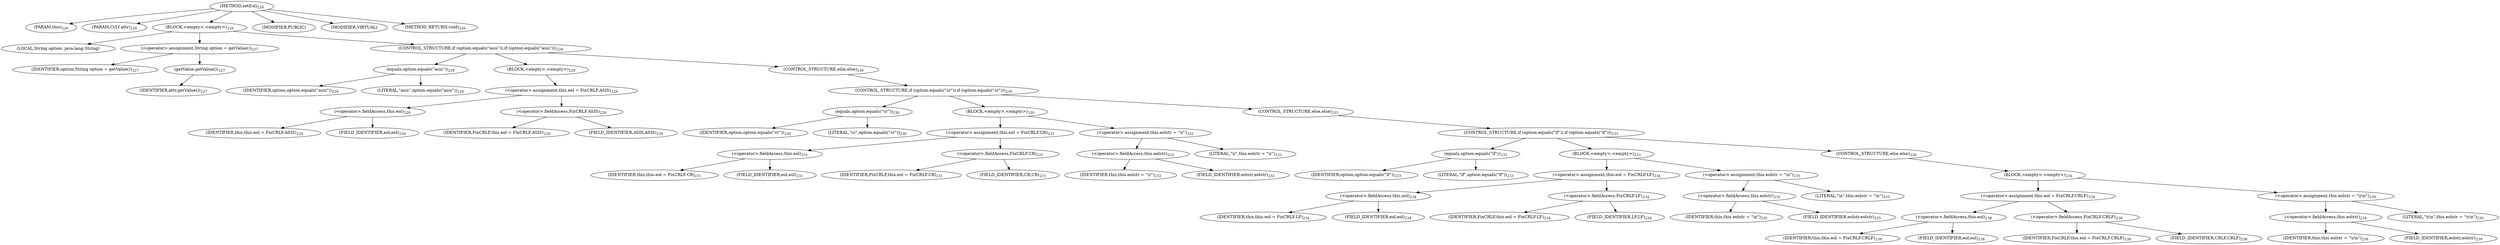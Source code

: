 digraph "setEol" {  
"385" [label = <(METHOD,setEol)<SUB>226</SUB>> ]
"386" [label = <(PARAM,this)<SUB>226</SUB>> ]
"387" [label = <(PARAM,CrLf attr)<SUB>226</SUB>> ]
"388" [label = <(BLOCK,&lt;empty&gt;,&lt;empty&gt;)<SUB>226</SUB>> ]
"389" [label = <(LOCAL,String option: java.lang.String)> ]
"390" [label = <(&lt;operator&gt;.assignment,String option = getValue())<SUB>227</SUB>> ]
"391" [label = <(IDENTIFIER,option,String option = getValue())<SUB>227</SUB>> ]
"392" [label = <(getValue,getValue())<SUB>227</SUB>> ]
"393" [label = <(IDENTIFIER,attr,getValue())<SUB>227</SUB>> ]
"394" [label = <(CONTROL_STRUCTURE,if (option.equals(&quot;asis&quot;)),if (option.equals(&quot;asis&quot;)))<SUB>228</SUB>> ]
"395" [label = <(equals,option.equals(&quot;asis&quot;))<SUB>228</SUB>> ]
"396" [label = <(IDENTIFIER,option,option.equals(&quot;asis&quot;))<SUB>228</SUB>> ]
"397" [label = <(LITERAL,&quot;asis&quot;,option.equals(&quot;asis&quot;))<SUB>228</SUB>> ]
"398" [label = <(BLOCK,&lt;empty&gt;,&lt;empty&gt;)<SUB>228</SUB>> ]
"399" [label = <(&lt;operator&gt;.assignment,this.eol = FixCRLF.ASIS)<SUB>229</SUB>> ]
"400" [label = <(&lt;operator&gt;.fieldAccess,this.eol)<SUB>229</SUB>> ]
"401" [label = <(IDENTIFIER,this,this.eol = FixCRLF.ASIS)<SUB>229</SUB>> ]
"402" [label = <(FIELD_IDENTIFIER,eol,eol)<SUB>229</SUB>> ]
"403" [label = <(&lt;operator&gt;.fieldAccess,FixCRLF.ASIS)<SUB>229</SUB>> ]
"404" [label = <(IDENTIFIER,FixCRLF,this.eol = FixCRLF.ASIS)<SUB>229</SUB>> ]
"405" [label = <(FIELD_IDENTIFIER,ASIS,ASIS)<SUB>229</SUB>> ]
"406" [label = <(CONTROL_STRUCTURE,else,else)<SUB>230</SUB>> ]
"407" [label = <(CONTROL_STRUCTURE,if (option.equals(&quot;cr&quot;)),if (option.equals(&quot;cr&quot;)))<SUB>230</SUB>> ]
"408" [label = <(equals,option.equals(&quot;cr&quot;))<SUB>230</SUB>> ]
"409" [label = <(IDENTIFIER,option,option.equals(&quot;cr&quot;))<SUB>230</SUB>> ]
"410" [label = <(LITERAL,&quot;cr&quot;,option.equals(&quot;cr&quot;))<SUB>230</SUB>> ]
"411" [label = <(BLOCK,&lt;empty&gt;,&lt;empty&gt;)<SUB>230</SUB>> ]
"412" [label = <(&lt;operator&gt;.assignment,this.eol = FixCRLF.CR)<SUB>231</SUB>> ]
"413" [label = <(&lt;operator&gt;.fieldAccess,this.eol)<SUB>231</SUB>> ]
"414" [label = <(IDENTIFIER,this,this.eol = FixCRLF.CR)<SUB>231</SUB>> ]
"415" [label = <(FIELD_IDENTIFIER,eol,eol)<SUB>231</SUB>> ]
"416" [label = <(&lt;operator&gt;.fieldAccess,FixCRLF.CR)<SUB>231</SUB>> ]
"417" [label = <(IDENTIFIER,FixCRLF,this.eol = FixCRLF.CR)<SUB>231</SUB>> ]
"418" [label = <(FIELD_IDENTIFIER,CR,CR)<SUB>231</SUB>> ]
"419" [label = <(&lt;operator&gt;.assignment,this.eolstr = &quot;\r&quot;)<SUB>232</SUB>> ]
"420" [label = <(&lt;operator&gt;.fieldAccess,this.eolstr)<SUB>232</SUB>> ]
"421" [label = <(IDENTIFIER,this,this.eolstr = &quot;\r&quot;)<SUB>232</SUB>> ]
"422" [label = <(FIELD_IDENTIFIER,eolstr,eolstr)<SUB>232</SUB>> ]
"423" [label = <(LITERAL,&quot;\r&quot;,this.eolstr = &quot;\r&quot;)<SUB>232</SUB>> ]
"424" [label = <(CONTROL_STRUCTURE,else,else)<SUB>233</SUB>> ]
"425" [label = <(CONTROL_STRUCTURE,if (option.equals(&quot;lf&quot;)),if (option.equals(&quot;lf&quot;)))<SUB>233</SUB>> ]
"426" [label = <(equals,option.equals(&quot;lf&quot;))<SUB>233</SUB>> ]
"427" [label = <(IDENTIFIER,option,option.equals(&quot;lf&quot;))<SUB>233</SUB>> ]
"428" [label = <(LITERAL,&quot;lf&quot;,option.equals(&quot;lf&quot;))<SUB>233</SUB>> ]
"429" [label = <(BLOCK,&lt;empty&gt;,&lt;empty&gt;)<SUB>233</SUB>> ]
"430" [label = <(&lt;operator&gt;.assignment,this.eol = FixCRLF.LF)<SUB>234</SUB>> ]
"431" [label = <(&lt;operator&gt;.fieldAccess,this.eol)<SUB>234</SUB>> ]
"432" [label = <(IDENTIFIER,this,this.eol = FixCRLF.LF)<SUB>234</SUB>> ]
"433" [label = <(FIELD_IDENTIFIER,eol,eol)<SUB>234</SUB>> ]
"434" [label = <(&lt;operator&gt;.fieldAccess,FixCRLF.LF)<SUB>234</SUB>> ]
"435" [label = <(IDENTIFIER,FixCRLF,this.eol = FixCRLF.LF)<SUB>234</SUB>> ]
"436" [label = <(FIELD_IDENTIFIER,LF,LF)<SUB>234</SUB>> ]
"437" [label = <(&lt;operator&gt;.assignment,this.eolstr = &quot;\n&quot;)<SUB>235</SUB>> ]
"438" [label = <(&lt;operator&gt;.fieldAccess,this.eolstr)<SUB>235</SUB>> ]
"439" [label = <(IDENTIFIER,this,this.eolstr = &quot;\n&quot;)<SUB>235</SUB>> ]
"440" [label = <(FIELD_IDENTIFIER,eolstr,eolstr)<SUB>235</SUB>> ]
"441" [label = <(LITERAL,&quot;\n&quot;,this.eolstr = &quot;\n&quot;)<SUB>235</SUB>> ]
"442" [label = <(CONTROL_STRUCTURE,else,else)<SUB>236</SUB>> ]
"443" [label = <(BLOCK,&lt;empty&gt;,&lt;empty&gt;)<SUB>236</SUB>> ]
"444" [label = <(&lt;operator&gt;.assignment,this.eol = FixCRLF.CRLF)<SUB>238</SUB>> ]
"445" [label = <(&lt;operator&gt;.fieldAccess,this.eol)<SUB>238</SUB>> ]
"446" [label = <(IDENTIFIER,this,this.eol = FixCRLF.CRLF)<SUB>238</SUB>> ]
"447" [label = <(FIELD_IDENTIFIER,eol,eol)<SUB>238</SUB>> ]
"448" [label = <(&lt;operator&gt;.fieldAccess,FixCRLF.CRLF)<SUB>238</SUB>> ]
"449" [label = <(IDENTIFIER,FixCRLF,this.eol = FixCRLF.CRLF)<SUB>238</SUB>> ]
"450" [label = <(FIELD_IDENTIFIER,CRLF,CRLF)<SUB>238</SUB>> ]
"451" [label = <(&lt;operator&gt;.assignment,this.eolstr = &quot;\r\n&quot;)<SUB>239</SUB>> ]
"452" [label = <(&lt;operator&gt;.fieldAccess,this.eolstr)<SUB>239</SUB>> ]
"453" [label = <(IDENTIFIER,this,this.eolstr = &quot;\r\n&quot;)<SUB>239</SUB>> ]
"454" [label = <(FIELD_IDENTIFIER,eolstr,eolstr)<SUB>239</SUB>> ]
"455" [label = <(LITERAL,&quot;\r\n&quot;,this.eolstr = &quot;\r\n&quot;)<SUB>239</SUB>> ]
"456" [label = <(MODIFIER,PUBLIC)> ]
"457" [label = <(MODIFIER,VIRTUAL)> ]
"458" [label = <(METHOD_RETURN,void)<SUB>226</SUB>> ]
  "385" -> "386" 
  "385" -> "387" 
  "385" -> "388" 
  "385" -> "456" 
  "385" -> "457" 
  "385" -> "458" 
  "388" -> "389" 
  "388" -> "390" 
  "388" -> "394" 
  "390" -> "391" 
  "390" -> "392" 
  "392" -> "393" 
  "394" -> "395" 
  "394" -> "398" 
  "394" -> "406" 
  "395" -> "396" 
  "395" -> "397" 
  "398" -> "399" 
  "399" -> "400" 
  "399" -> "403" 
  "400" -> "401" 
  "400" -> "402" 
  "403" -> "404" 
  "403" -> "405" 
  "406" -> "407" 
  "407" -> "408" 
  "407" -> "411" 
  "407" -> "424" 
  "408" -> "409" 
  "408" -> "410" 
  "411" -> "412" 
  "411" -> "419" 
  "412" -> "413" 
  "412" -> "416" 
  "413" -> "414" 
  "413" -> "415" 
  "416" -> "417" 
  "416" -> "418" 
  "419" -> "420" 
  "419" -> "423" 
  "420" -> "421" 
  "420" -> "422" 
  "424" -> "425" 
  "425" -> "426" 
  "425" -> "429" 
  "425" -> "442" 
  "426" -> "427" 
  "426" -> "428" 
  "429" -> "430" 
  "429" -> "437" 
  "430" -> "431" 
  "430" -> "434" 
  "431" -> "432" 
  "431" -> "433" 
  "434" -> "435" 
  "434" -> "436" 
  "437" -> "438" 
  "437" -> "441" 
  "438" -> "439" 
  "438" -> "440" 
  "442" -> "443" 
  "443" -> "444" 
  "443" -> "451" 
  "444" -> "445" 
  "444" -> "448" 
  "445" -> "446" 
  "445" -> "447" 
  "448" -> "449" 
  "448" -> "450" 
  "451" -> "452" 
  "451" -> "455" 
  "452" -> "453" 
  "452" -> "454" 
}
